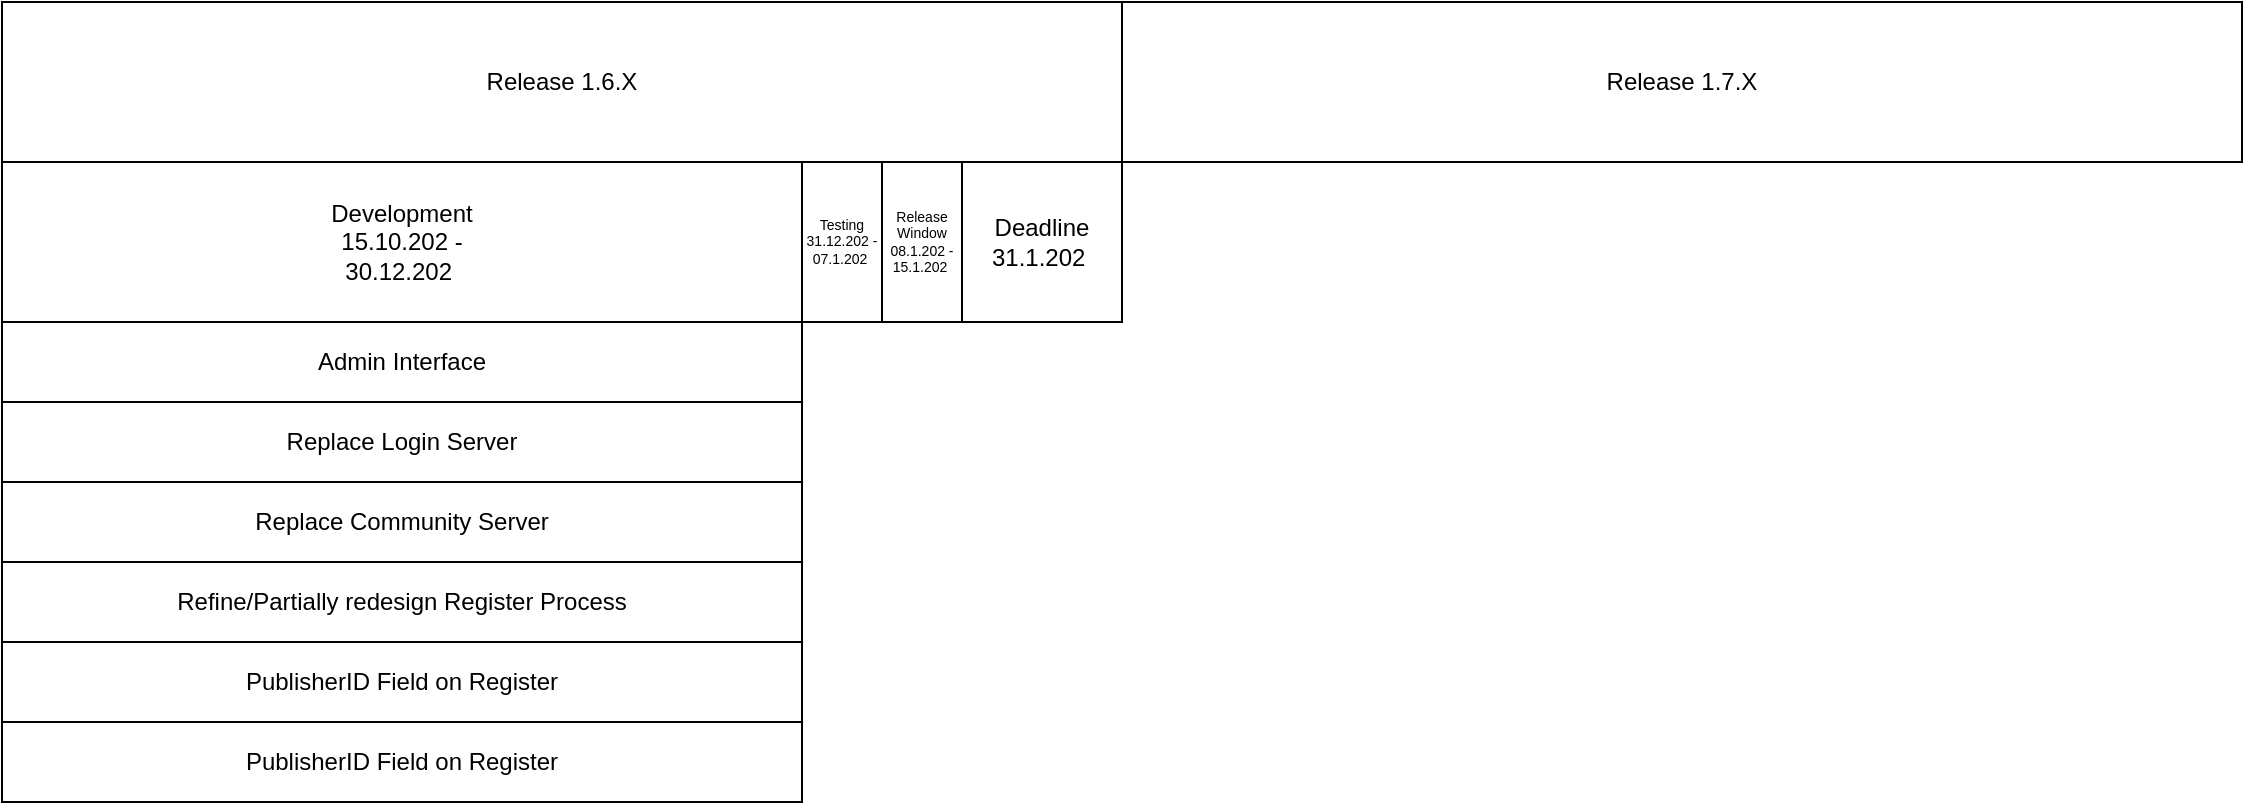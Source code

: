 <mxfile>
    <diagram id="5Rbgv0eSL3tDJ_YiGKbA" name="Page-1">
        <mxGraphModel dx="1023" dy="545" grid="1" gridSize="10" guides="1" tooltips="1" connect="1" arrows="1" fold="1" page="1" pageScale="1" pageWidth="850" pageHeight="1100" math="0" shadow="0">
            <root>
                <mxCell id="0"/>
                <mxCell id="1" parent="0"/>
                <mxCell id="2" value="Release 1.6.X" style="rounded=0;whiteSpace=wrap;html=1;" vertex="1" parent="1">
                    <mxGeometry x="40" y="40" width="560" height="80" as="geometry"/>
                </mxCell>
                <mxCell id="3" value="Development&lt;br style=&quot;font-size: 12px;&quot;&gt;15.10.202 -&lt;br style=&quot;font-size: 12px;&quot;&gt;30.12.202&amp;nbsp;" style="rounded=0;whiteSpace=wrap;html=1;fontSize=12;" vertex="1" parent="1">
                    <mxGeometry x="40" y="120" width="400" height="80" as="geometry"/>
                </mxCell>
                <mxCell id="4" value="Testing&lt;br style=&quot;font-size: 7px;&quot;&gt;31.12.202 -&lt;br style=&quot;font-size: 7px;&quot;&gt;07.1.202&amp;nbsp;" style="rounded=0;whiteSpace=wrap;html=1;fontSize=7;" vertex="1" parent="1">
                    <mxGeometry x="440" y="120" width="40" height="80" as="geometry"/>
                </mxCell>
                <mxCell id="5" value="Release Window&lt;br style=&quot;font-size: 7px;&quot;&gt;08.1.202 -&lt;br style=&quot;font-size: 7px;&quot;&gt;15.1.202&amp;nbsp;" style="rounded=0;whiteSpace=wrap;html=1;fontSize=7;" vertex="1" parent="1">
                    <mxGeometry x="480" y="120" width="40" height="80" as="geometry"/>
                </mxCell>
                <mxCell id="6" value="Deadline&lt;br style=&quot;font-size: 12px;&quot;&gt;31.1.202&amp;nbsp;" style="rounded=0;whiteSpace=wrap;html=1;fontSize=12;" vertex="1" parent="1">
                    <mxGeometry x="520" y="120" width="80" height="80" as="geometry"/>
                </mxCell>
                <mxCell id="7" value="Release 1.7.X" style="rounded=0;whiteSpace=wrap;html=1;" vertex="1" parent="1">
                    <mxGeometry x="600" y="40" width="560" height="80" as="geometry"/>
                </mxCell>
                <mxCell id="8" value="Admin Interface" style="rounded=0;whiteSpace=wrap;html=1;fontSize=12;" vertex="1" parent="1">
                    <mxGeometry x="40" y="200" width="400" height="40" as="geometry"/>
                </mxCell>
                <mxCell id="9" value="Replace Login Server" style="rounded=0;whiteSpace=wrap;html=1;fontSize=12;" vertex="1" parent="1">
                    <mxGeometry x="40" y="240" width="400" height="40" as="geometry"/>
                </mxCell>
                <mxCell id="10" value="Replace Community Server" style="rounded=0;whiteSpace=wrap;html=1;fontSize=12;" vertex="1" parent="1">
                    <mxGeometry x="40" y="280" width="400" height="40" as="geometry"/>
                </mxCell>
                <mxCell id="11" value="Refine/Partially redesign Register Process" style="rounded=0;whiteSpace=wrap;html=1;fontSize=12;" vertex="1" parent="1">
                    <mxGeometry x="40" y="320" width="400" height="40" as="geometry"/>
                </mxCell>
                <mxCell id="12" value="PublisherID Field on Register" style="rounded=0;whiteSpace=wrap;html=1;fontSize=12;" vertex="1" parent="1">
                    <mxGeometry x="40" y="360" width="400" height="40" as="geometry"/>
                </mxCell>
                <mxCell id="13" value="PublisherID Field on Register" style="rounded=0;whiteSpace=wrap;html=1;fontSize=12;" vertex="1" parent="1">
                    <mxGeometry x="40" y="400" width="400" height="40" as="geometry"/>
                </mxCell>
            </root>
        </mxGraphModel>
    </diagram>
</mxfile>